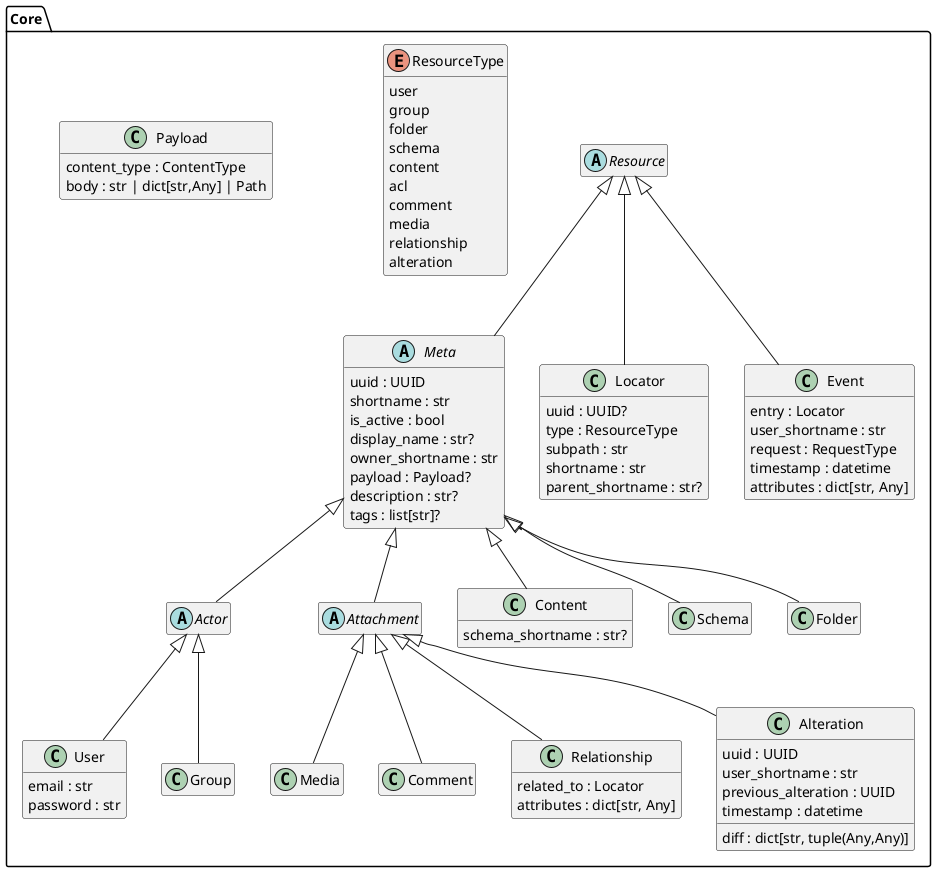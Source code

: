 @startuml
hide empty members
package Core {
  abstract class Resource { }

  enum ResourceType {
    user
    group
    folder
    schema
    content
    acl
    comment
    media
    relationship
    alteration
  }

  abstract class Meta {
    uuid : UUID
    shortname : str
    is_active : bool
    display_name : str?
    owner_shortname : str
    payload : Payload?
    description : str?
    tags : list[str]?
  }

  class Payload {
    content_type : ContentType
    body : str | dict[str,Any] | Path
  }

  class Locator {
    uuid : UUID?
    type : ResourceType
    subpath : str
    shortname : str
    parent_shortname : str?
  }

  abstract class Actor { }

  class User {
    email : str
    password : str
  }

  class Group { }

  abstract class Attachment { }

  class Media { }

  class Comment { }

  class Relationship {
    related_to : Locator
    attributes : dict[str, Any]
  }

  class Content {
    schema_shortname : str?
  }

  class Event {
    entry : Locator
    user_shortname : str
    request : RequestType
    timestamp : datetime
    attributes : dict[str, Any]
  }

  class Alteration {
    uuid : UUID
    user_shortname : str
    previous_alteration : UUID
    timestamp : datetime
    diff : dict[str, tuple(Any,Any)]
  }

  Resource <|-- Meta
  Resource <|-- Locator
  Resource <|-- Event
  Attachment <|-- Alteration

  Actor <|-- User
  Actor <|-- Group
  Meta <|-- Actor
  Meta <|-- Schema
  Meta <|-- Content
  Meta <|-- Folder

  Meta <|-- Attachment
  Attachment <|-- Comment
  Attachment <|-- Media
  Attachment <|-- Relationship

}
@enduml
